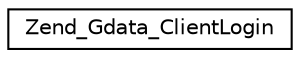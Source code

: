 digraph G
{
  edge [fontname="Helvetica",fontsize="10",labelfontname="Helvetica",labelfontsize="10"];
  node [fontname="Helvetica",fontsize="10",shape=record];
  rankdir="LR";
  Node1 [label="Zend_Gdata_ClientLogin",height=0.2,width=0.4,color="black", fillcolor="white", style="filled",URL="$class_zend___gdata___client_login.html"];
}
